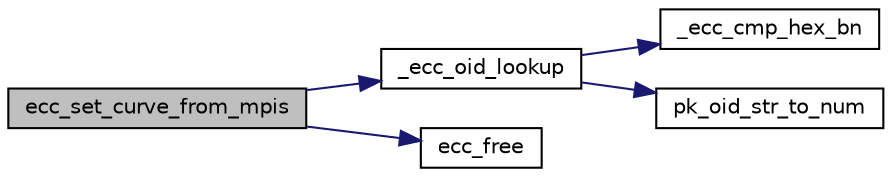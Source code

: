digraph "ecc_set_curve_from_mpis"
{
 // LATEX_PDF_SIZE
  edge [fontname="Helvetica",fontsize="10",labelfontname="Helvetica",labelfontsize="10"];
  node [fontname="Helvetica",fontsize="10",shape=record];
  rankdir="LR";
  Node39 [label="ecc_set_curve_from_mpis",height=0.2,width=0.4,color="black", fillcolor="grey75", style="filled", fontcolor="black",tooltip=" "];
  Node39 -> Node40 [color="midnightblue",fontsize="10",style="solid",fontname="Helvetica"];
  Node40 [label="_ecc_oid_lookup",height=0.2,width=0.4,color="black", fillcolor="white", style="filled",URL="$ecc__set__curve__internal_8c.html#a3d657756a1e38d4f275973a9a0f98fd1",tooltip=" "];
  Node40 -> Node41 [color="midnightblue",fontsize="10",style="solid",fontname="Helvetica"];
  Node41 [label="_ecc_cmp_hex_bn",height=0.2,width=0.4,color="black", fillcolor="white", style="filled",URL="$ecc__set__curve__internal_8c.html#a40d2c68ba7bf62f5ad1b7395b21979df",tooltip=" "];
  Node40 -> Node42 [color="midnightblue",fontsize="10",style="solid",fontname="Helvetica"];
  Node42 [label="pk_oid_str_to_num",height=0.2,width=0.4,color="black", fillcolor="white", style="filled",URL="$tomcrypt__private_8h.html#ad99c87d19f50f703708d36a931fe5df6",tooltip=" "];
  Node39 -> Node43 [color="midnightblue",fontsize="10",style="solid",fontname="Helvetica"];
  Node43 [label="ecc_free",height=0.2,width=0.4,color="black", fillcolor="white", style="filled",URL="$ecc__free_8c.html#a73cd81ea7d3b24f2d9ef309c4b22e3b7",tooltip="Free an ECC key from memory."];
}
